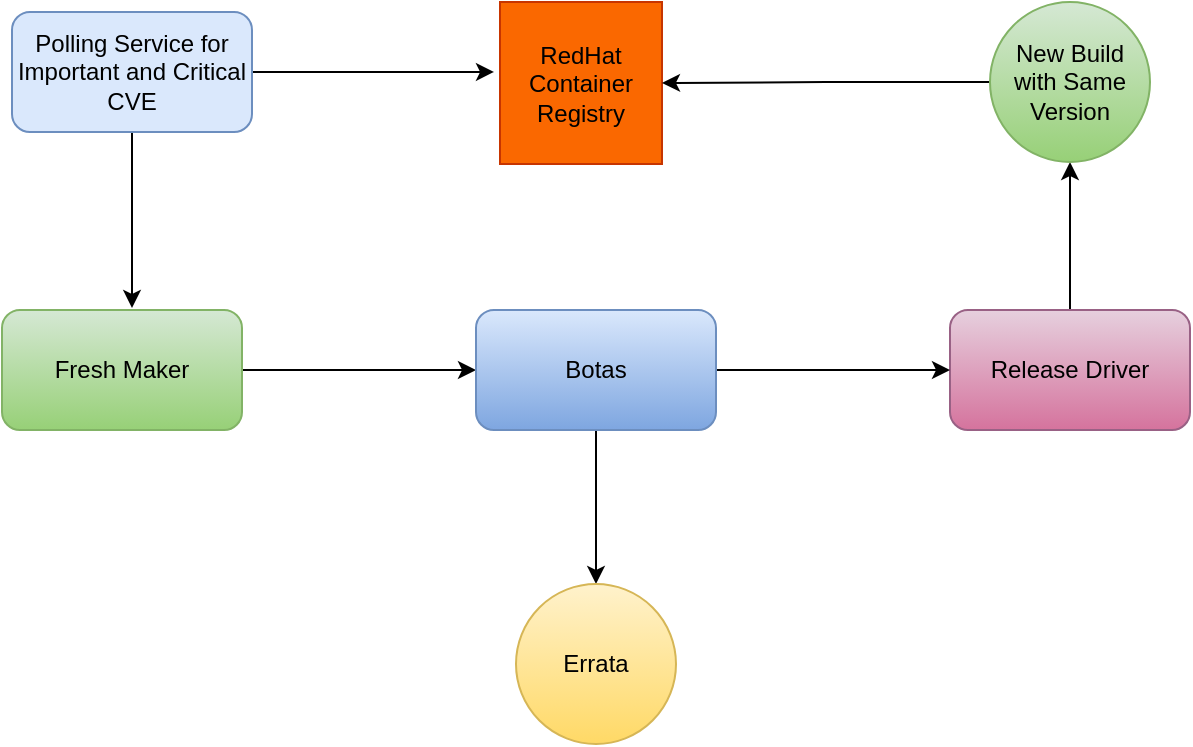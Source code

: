 <mxfile version="20.6.0" type="github"><diagram id="lrFV2hBQv5_6D1xtEFWs" name="Page-1"><mxGraphModel dx="1186" dy="490" grid="0" gridSize="10" guides="1" tooltips="1" connect="1" arrows="1" fold="1" page="0" pageScale="1" pageWidth="850" pageHeight="1100" math="0" shadow="0"><root><mxCell id="0"/><mxCell id="1" parent="0"/><mxCell id="QpVfIGuM55xlmYb95CwL-11" style="edgeStyle=orthogonalEdgeStyle;rounded=0;orthogonalLoop=1;jettySize=auto;html=1;entryX=0;entryY=0.5;entryDx=0;entryDy=0;" edge="1" parent="1" source="QpVfIGuM55xlmYb95CwL-1" target="QpVfIGuM55xlmYb95CwL-3"><mxGeometry relative="1" as="geometry"/></mxCell><mxCell id="QpVfIGuM55xlmYb95CwL-1" value="Fresh Maker" style="rounded=1;whiteSpace=wrap;html=1;fillColor=#d5e8d4;gradientColor=#97d077;strokeColor=#82b366;" vertex="1" parent="1"><mxGeometry x="-3" y="191" width="120" height="60" as="geometry"/></mxCell><mxCell id="QpVfIGuM55xlmYb95CwL-9" value="" style="edgeStyle=orthogonalEdgeStyle;rounded=0;orthogonalLoop=1;jettySize=auto;html=1;" edge="1" parent="1" source="QpVfIGuM55xlmYb95CwL-2" target="QpVfIGuM55xlmYb95CwL-8"><mxGeometry relative="1" as="geometry"/></mxCell><mxCell id="QpVfIGuM55xlmYb95CwL-2" value="Release Driver" style="rounded=1;whiteSpace=wrap;html=1;fillColor=#e6d0de;gradientColor=#d5739d;strokeColor=#996185;" vertex="1" parent="1"><mxGeometry x="471" y="191" width="120" height="60" as="geometry"/></mxCell><mxCell id="QpVfIGuM55xlmYb95CwL-6" value="" style="edgeStyle=orthogonalEdgeStyle;rounded=0;orthogonalLoop=1;jettySize=auto;html=1;" edge="1" parent="1" source="QpVfIGuM55xlmYb95CwL-3" target="QpVfIGuM55xlmYb95CwL-5"><mxGeometry relative="1" as="geometry"/></mxCell><mxCell id="QpVfIGuM55xlmYb95CwL-7" value="" style="edgeStyle=orthogonalEdgeStyle;rounded=0;orthogonalLoop=1;jettySize=auto;html=1;" edge="1" parent="1" source="QpVfIGuM55xlmYb95CwL-3" target="QpVfIGuM55xlmYb95CwL-2"><mxGeometry relative="1" as="geometry"/></mxCell><mxCell id="QpVfIGuM55xlmYb95CwL-3" value="Botas" style="rounded=1;whiteSpace=wrap;html=1;fillColor=#dae8fc;gradientColor=#7ea6e0;strokeColor=#6c8ebf;" vertex="1" parent="1"><mxGeometry x="234" y="191" width="120" height="60" as="geometry"/></mxCell><mxCell id="QpVfIGuM55xlmYb95CwL-4" value="RedHat Container Registry" style="whiteSpace=wrap;html=1;aspect=fixed;fillColor=#fa6800;fontColor=#000000;strokeColor=#C73500;" vertex="1" parent="1"><mxGeometry x="246" y="37" width="81" height="81" as="geometry"/></mxCell><mxCell id="QpVfIGuM55xlmYb95CwL-5" value="Errata" style="ellipse;whiteSpace=wrap;html=1;aspect=fixed;fillColor=#fff2cc;gradientColor=#ffd966;strokeColor=#d6b656;" vertex="1" parent="1"><mxGeometry x="254" y="328" width="80" height="80" as="geometry"/></mxCell><mxCell id="QpVfIGuM55xlmYb95CwL-10" style="edgeStyle=orthogonalEdgeStyle;rounded=0;orthogonalLoop=1;jettySize=auto;html=1;entryX=1;entryY=0.5;entryDx=0;entryDy=0;" edge="1" parent="1" source="QpVfIGuM55xlmYb95CwL-8" target="QpVfIGuM55xlmYb95CwL-4"><mxGeometry relative="1" as="geometry"/></mxCell><mxCell id="QpVfIGuM55xlmYb95CwL-8" value="New Build with Same Version" style="ellipse;whiteSpace=wrap;html=1;aspect=fixed;fillColor=#d5e8d4;gradientColor=#97d077;strokeColor=#82b366;" vertex="1" parent="1"><mxGeometry x="491" y="37" width="80" height="80" as="geometry"/></mxCell><mxCell id="QpVfIGuM55xlmYb95CwL-14" style="edgeStyle=orthogonalEdgeStyle;rounded=0;orthogonalLoop=1;jettySize=auto;html=1;entryX=-0.037;entryY=0.432;entryDx=0;entryDy=0;entryPerimeter=0;" edge="1" parent="1" source="QpVfIGuM55xlmYb95CwL-13" target="QpVfIGuM55xlmYb95CwL-4"><mxGeometry relative="1" as="geometry"/></mxCell><mxCell id="QpVfIGuM55xlmYb95CwL-16" style="edgeStyle=orthogonalEdgeStyle;rounded=0;orthogonalLoop=1;jettySize=auto;html=1;" edge="1" parent="1" source="QpVfIGuM55xlmYb95CwL-13"><mxGeometry relative="1" as="geometry"><mxPoint x="62" y="190" as="targetPoint"/></mxGeometry></mxCell><mxCell id="QpVfIGuM55xlmYb95CwL-13" value="Polling Service for Important and Critical CVE" style="rounded=1;whiteSpace=wrap;html=1;fillColor=#dae8fc;strokeColor=#6c8ebf;" vertex="1" parent="1"><mxGeometry x="2" y="42" width="120" height="60" as="geometry"/></mxCell></root></mxGraphModel></diagram></mxfile>